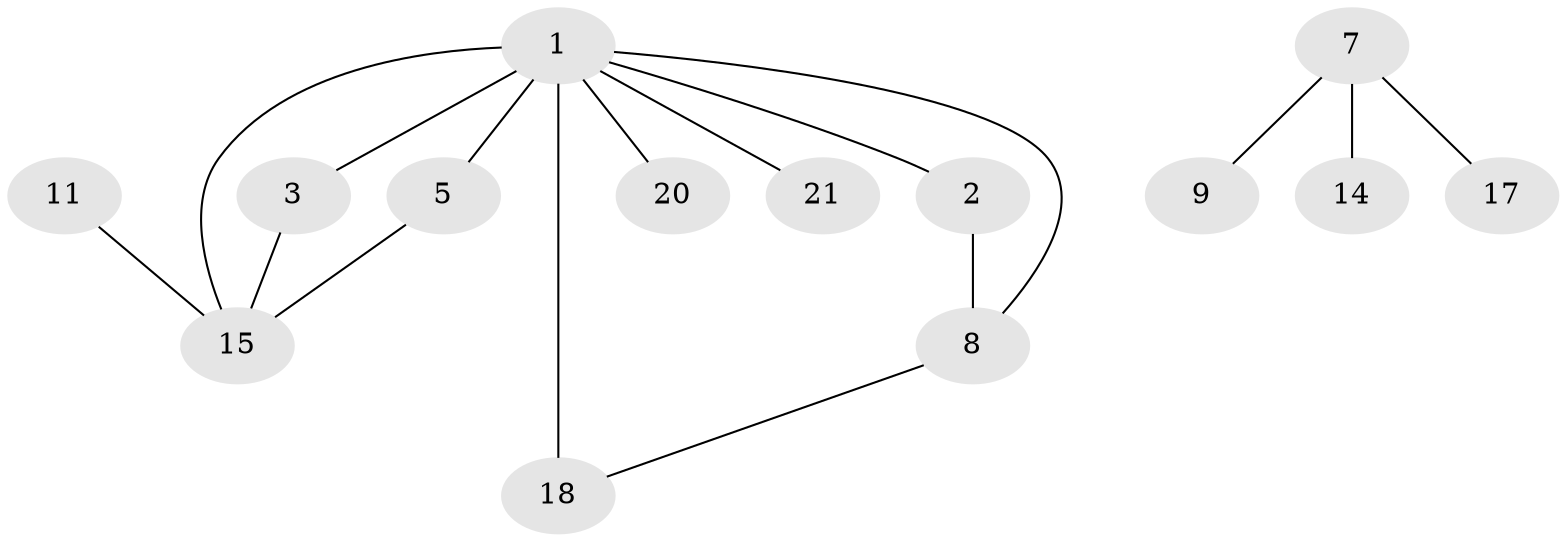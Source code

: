 // original degree distribution, {2: 0.3076923076923077, 5: 0.057692307692307696, 0: 0.1346153846153846, 4: 0.07692307692307693, 1: 0.19230769230769232, 3: 0.21153846153846154, 6: 0.019230769230769232}
// Generated by graph-tools (version 1.1) at 2025/47/03/04/25 22:47:55]
// undirected, 14 vertices, 16 edges
graph export_dot {
  node [color=gray90,style=filled];
  1;
  2;
  3;
  5;
  7;
  8;
  9;
  11;
  14;
  15;
  17;
  18;
  20;
  21;
  1 -- 2 [weight=1.0];
  1 -- 3 [weight=1.0];
  1 -- 5 [weight=1.0];
  1 -- 8 [weight=1.0];
  1 -- 15 [weight=1.0];
  1 -- 18 [weight=2.0];
  1 -- 20 [weight=1.0];
  1 -- 21 [weight=1.0];
  2 -- 8 [weight=2.0];
  3 -- 15 [weight=1.0];
  5 -- 15 [weight=1.0];
  7 -- 9 [weight=1.0];
  7 -- 14 [weight=1.0];
  7 -- 17 [weight=1.0];
  8 -- 18 [weight=1.0];
  11 -- 15 [weight=1.0];
}
